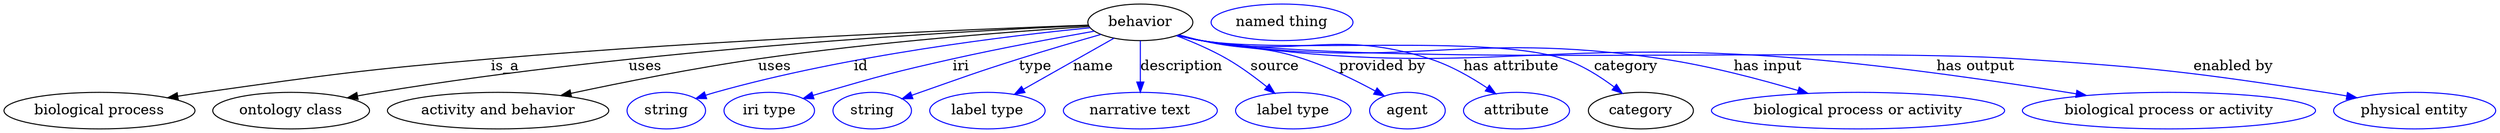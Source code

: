 digraph {
	graph [bb="0,0,2442.9,123"];
	node [label="\N"];
	behavior	[height=0.5,
		label=behavior,
		pos="1114.6,105",
		width=1.4263];
	"biological process"	[height=0.5,
		pos="93.592,18",
		width=2.5998];
	behavior -> "biological process"	[label=is_a,
		lp="491.59,61.5",
		pos="e,160.46,30.622 1063.7,102.27 955.67,98.361 695.26,87.698 477.59,69 351.87,58.2 320.53,53.711 195.59,36 187.42,34.841 178.88,33.549 \
170.39,32.211"];
	"ontology class"	[height=0.5,
		pos="281.59,18",
		width=2.1304];
	behavior -> "ontology class"	[label=uses,
		lp="629.09,61.5",
		pos="e,336.82,30.605 1063.9,101.95 942.73,96.502 626.79,79.007 366.59,36 360.26,34.953 353.68,33.783 347.1,32.56"];
	"activity and behavior"	[height=0.5,
		pos="484.59,18",
		width=3.015];
	behavior -> "activity and behavior"	[label=uses,
		lp="756.09,61.5",
		pos="e,546.13,32.87 1064.4,100.92 992.24,96.141 855.27,85.697 739.59,69 677.22,59.998 606.99,45.933 556.05,35.01"];
	id	[color=blue,
		height=0.5,
		label=string,
		pos="649.59,18",
		width=1.0652];
	behavior -> id	[color=blue,
		label=id,
		lp="840.59,61.5",
		pos="e,678.59,29.948 1065.3,99.641 986.5,91.85 827.64,72.796 697.59,36 694.49,35.121 691.29,34.148 688.09,33.124",
		style=solid];
	iri	[color=blue,
		height=0.5,
		label="iri type",
		pos="750.59,18",
		width=1.2277];
	behavior -> iri	[color=blue,
		label=iri,
		lp="938.59,61.5",
		pos="e,784.22,29.865 1069.4,96.294 1032.1,89.709 977.69,79.635 930.59,69 874.12,56.251 860.22,52.03 804.59,36 801.08,34.988 797.45,33.911 \
793.81,32.81",
		style=solid];
	type	[color=blue,
		height=0.5,
		label=string,
		pos="851.59,18",
		width=1.0652];
	behavior -> type	[color=blue,
		label=type,
		lp="1011.6,61.5",
		pos="e,880.89,29.697 1075.9,93.058 1052.5,86.353 1022.3,77.46 995.59,69 952.18,55.239 941.56,51.079 898.59,36 895.91,35.057 893.14,34.077 \
890.35,33.084",
		style=solid];
	name	[color=blue,
		height=0.5,
		label="label type",
		pos="964.59,18",
		width=1.5707];
	behavior -> name	[color=blue,
		label=name,
		lp="1068.6,61.5",
		pos="e,991.05,33.992 1088.8,89.388 1064.3,75.486 1027.2,54.455 999.89,39.001",
		style=solid];
	description	[color=blue,
		height=0.5,
		label="narrative text",
		pos="1114.6,18",
		width=2.0943];
	behavior -> description	[color=blue,
		label=description,
		lp="1155.1,61.5",
		pos="e,1114.6,36.175 1114.6,86.799 1114.6,75.163 1114.6,59.548 1114.6,46.237",
		style=solid];
	source	[color=blue,
		height=0.5,
		label="label type",
		pos="1264.6,18",
		width=1.5707];
	behavior -> source	[color=blue,
		label=source,
		lp="1246.6,61.5",
		pos="e,1246.5,35.051 1149.9,91.872 1165.6,85.885 1184,78.01 1199.6,69 1213.2,61.158 1227.1,50.798 1238.6,41.543",
		style=solid];
	"provided by"	[color=blue,
		height=0.5,
		label=agent,
		pos="1376.6,18",
		width=1.0291];
	behavior -> "provided by"	[color=blue,
		label="provided by",
		lp="1352.1,61.5",
		pos="e,1353.9,32.426 1152.2,92.732 1159.6,90.692 1167.3,88.682 1174.6,87 1218.6,76.833 1231.7,83.074 1274.6,69 1299.2,60.935 1325.4,48.001 \
1345,37.309",
		style=solid];
	"has attribute"	[color=blue,
		height=0.5,
		label=attribute,
		pos="1483.6,18",
		width=1.4443];
	behavior -> "has attribute"	[color=blue,
		label="has attribute",
		lp="1478.6,61.5",
		pos="e,1463.2,34.591 1151.5,92.332 1159,90.276 1167,88.362 1174.6,87 1272.9,69.302 1303.4,99.083 1398.6,69 1418.7,62.647 1439.1,50.831 \
1454.9,40.28",
		style=solid];
	category	[height=0.5,
		pos="1604.6,18",
		width=1.4263];
	behavior -> category	[color=blue,
		label=category,
		lp="1590.1,61.5",
		pos="e,1586.7,35.031 1151.1,92.243 1158.8,90.167 1166.9,88.268 1174.6,87 1252.5,74.152 1454.6,93.798 1529.6,69 1547.4,63.101 1565,51.735 \
1578.7,41.329",
		style=solid];
	"has input"	[color=blue,
		height=0.5,
		label="biological process or activity",
		pos="1817.6,18",
		width=3.9899];
	behavior -> "has input"	[color=blue,
		label="has input",
		lp="1729.1,61.5",
		pos="e,1768.1,35.035 1151.1,92.179 1158.8,90.108 1166.9,88.226 1174.6,87 1372.7,55.438 1427.2,98.447 1625.6,69 1670.8,62.293 1720.7,49.113 \
1758.3,37.968",
		style=solid];
	"has output"	[color=blue,
		height=0.5,
		label="biological process or activity",
		pos="2122.6,18",
		width=3.9899];
	behavior -> "has output"	[color=blue,
		label="has output",
		lp="1933.1,61.5",
		pos="e,2041.6,32.949 1150.8,92.208 1158.5,90.107 1166.8,88.206 1174.6,87 1434.7,46.818 1504.3,91.339 1766.6,69 1857.2,61.286 1959.9,46.164 \
2031.7,34.562",
		style=solid];
	"enabled by"	[color=blue,
		height=0.5,
		label="physical entity",
		pos="2363.6,18",
		width=2.2026];
	behavior -> "enabled by"	[color=blue,
		label="enabled by",
		lp="2186.1,61.5",
		pos="e,2306.9,30.653 1150.8,92.161 1158.5,90.063 1166.8,88.175 1174.6,87 1350.7,60.52 1797.9,80.745 1975.6,69 2109.4,60.151 2143,56.071 \
2275.6,36 2282.4,34.968 2289.5,33.783 2296.6,32.529",
		style=solid];
	"named thing_category"	[color=blue,
		height=0.5,
		label="named thing",
		pos="1253.6,105",
		width=1.9318];
}
